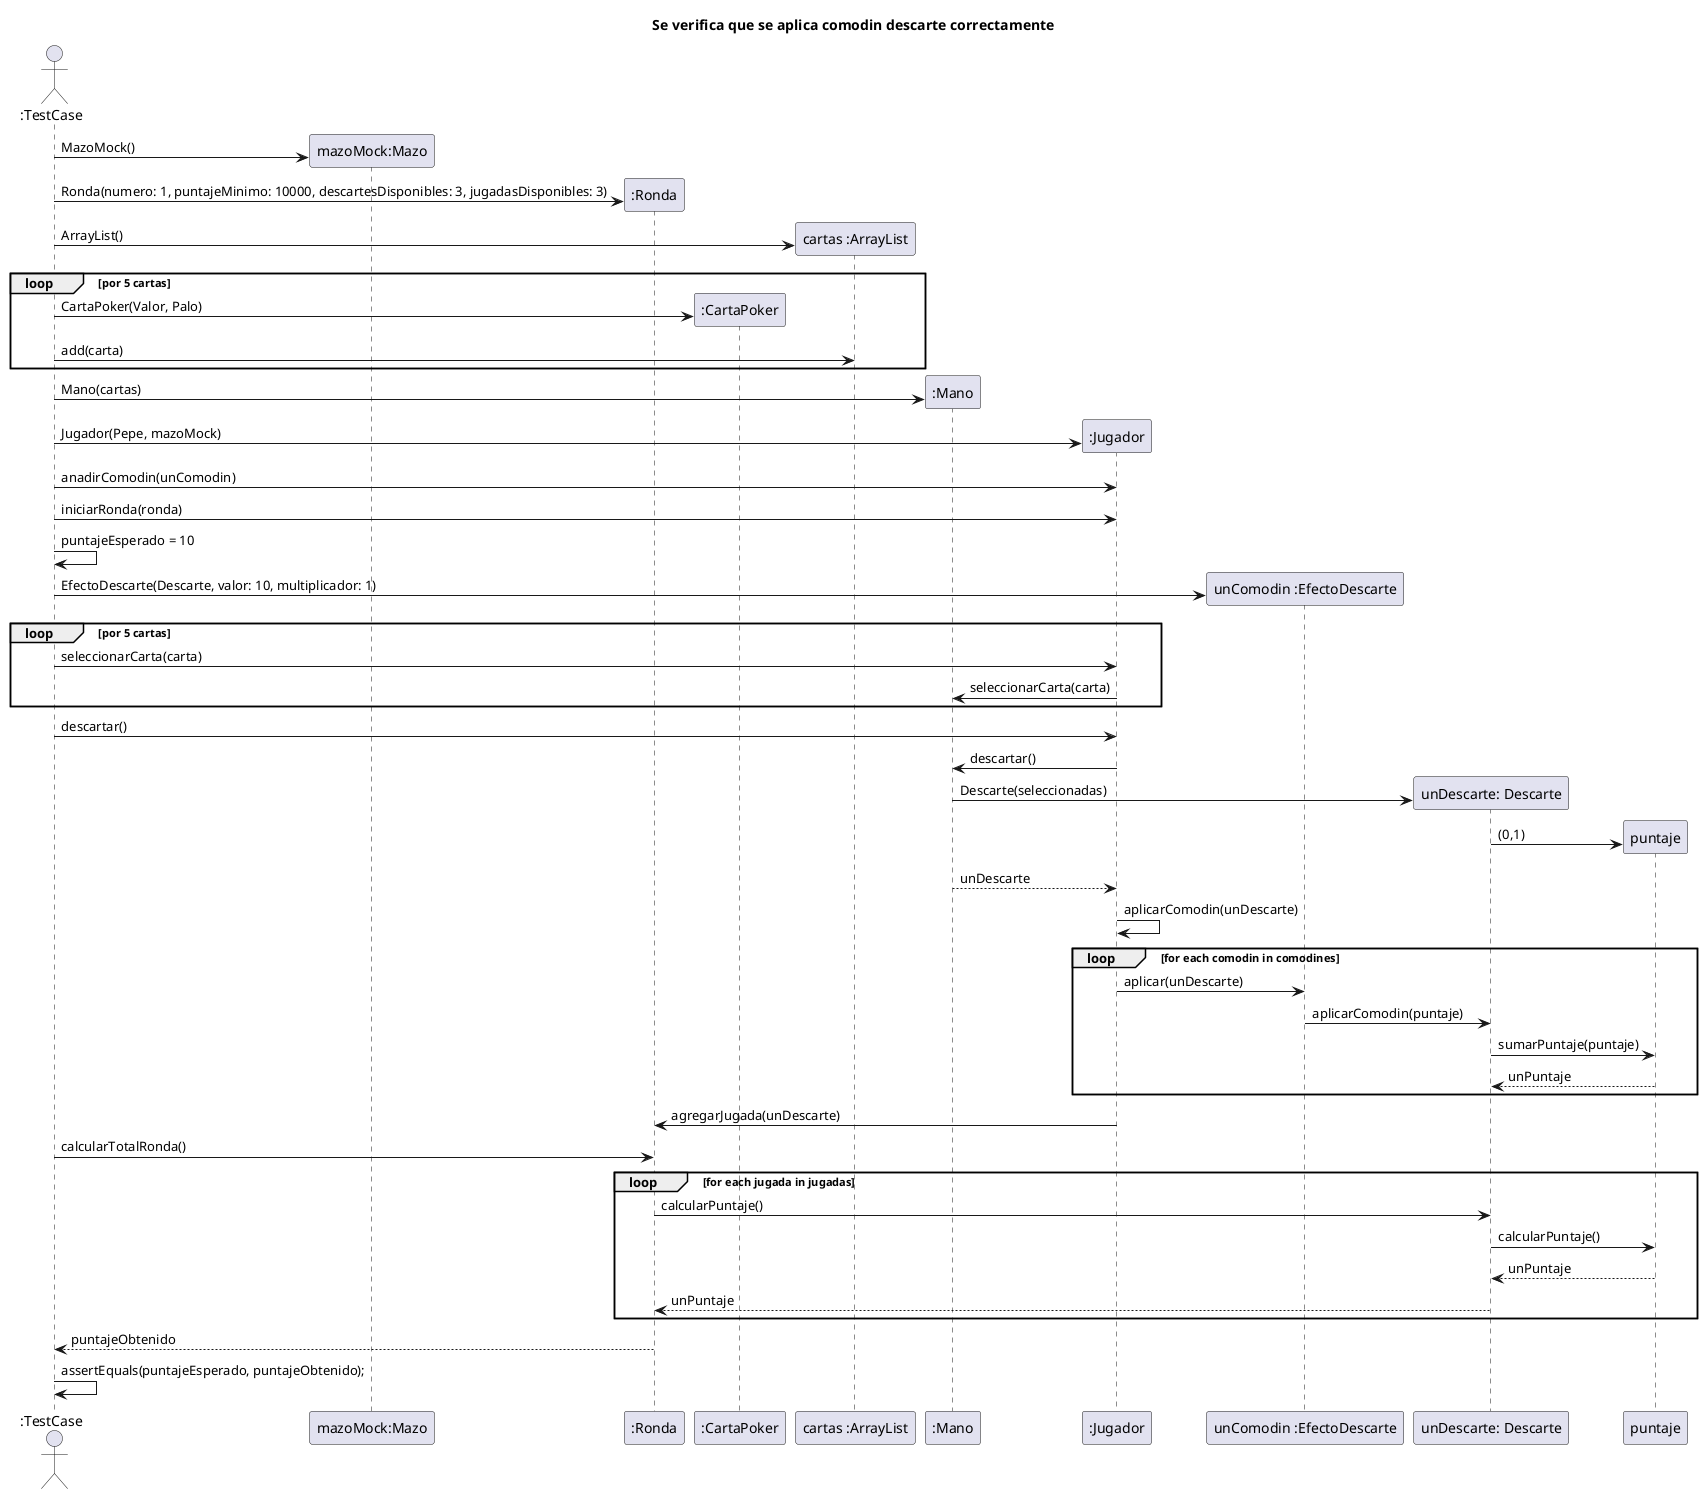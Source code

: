 @startuml
'https://plantuml.com/sequence-diagram

title Se verifica que se aplica comodin descarte correctamente

actor ":TestCase" as user
participant "mazoMock:Mazo" as mazo
participant ":Ronda" as ronda
participant ":CartaPoker" as carta
participant "cartas :ArrayList" as lista

participant ":Mano" as mano
participant ":Jugador" as jugador
participant "unComodin :EfectoDescarte" as comodin
participant "unDescarte: Descarte" as jugada

user -> mazo**: MazoMock()
user -> ronda**: Ronda(numero: 1, puntajeMinimo: 10000, descartesDisponibles: 3, jugadasDisponibles: 3)
user -> lista**: ArrayList()

loop por 5 cartas
user -> carta**: CartaPoker(Valor, Palo)
user -> lista: add(carta)
end

user -> mano**: Mano(cartas)

user -> jugador**: Jugador(Pepe, mazoMock)
user -> jugador: anadirComodin(unComodin)

user -> jugador: iniciarRonda(ronda)
user -> user: puntajeEsperado = 10

user -> comodin**: EfectoDescarte(Descarte, valor: 10, multiplicador: 1)

loop por 5 cartas
user -> jugador: seleccionarCarta(carta)
jugador -> mano: seleccionarCarta(carta)
end

user -> jugador: descartar()
    jugador -> mano: descartar()
        mano -> jugada**: Descarte(seleccionadas)
        jugada -> puntaje**: (0,1)
    mano --> jugador: unDescarte
    jugador -> jugador: aplicarComodin(unDescarte)
        loop for each comodin in comodines
        jugador -> comodin: aplicar(unDescarte)
        comodin -> jugada: aplicarComodin(puntaje)
        jugada -> puntaje: sumarPuntaje(puntaje)
        puntaje --> jugada: unPuntaje
        end
    jugador -> ronda: agregarJugada(unDescarte)

user -> ronda: calcularTotalRonda()
loop for each jugada in jugadas
    ronda -> jugada: calcularPuntaje()
        jugada -> puntaje: calcularPuntaje()
        puntaje --> jugada: unPuntaje
    jugada --> ronda: unPuntaje
end
ronda --> user: puntajeObtenido

user -> user: assertEquals(puntajeEsperado, puntajeObtenido);

@enduml